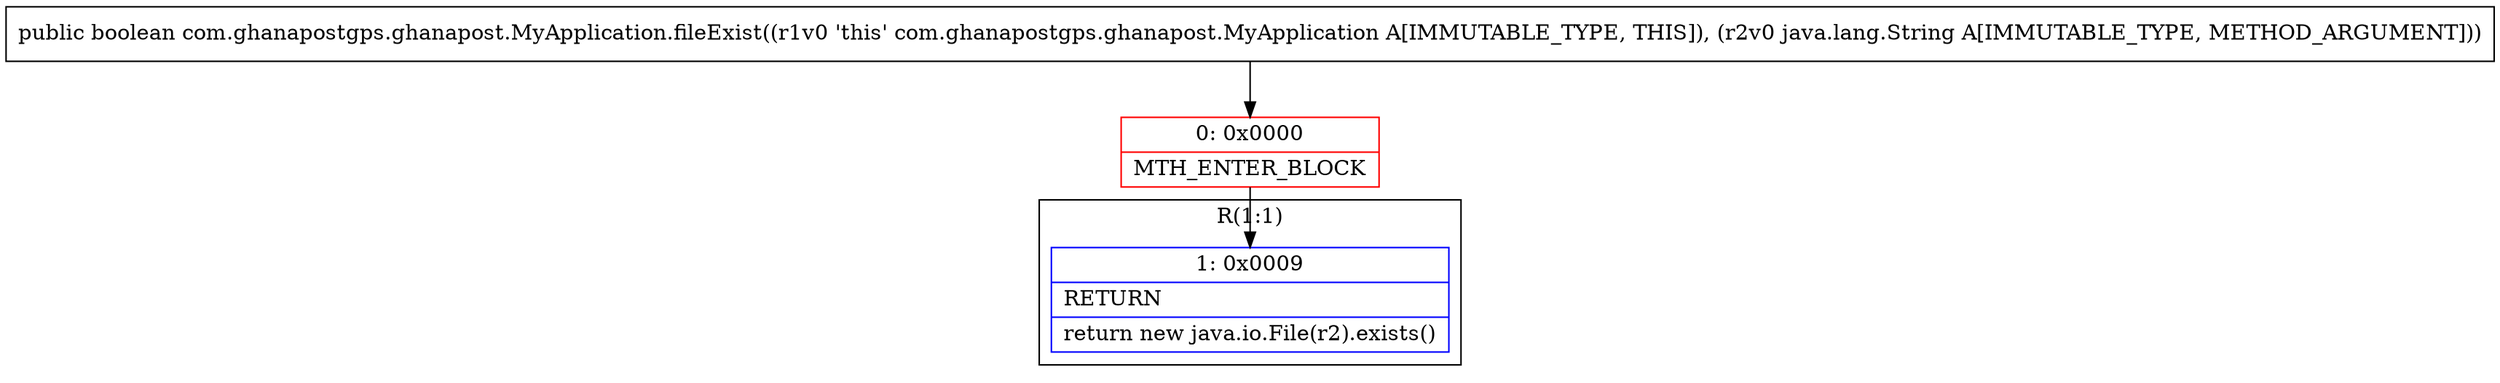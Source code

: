 digraph "CFG forcom.ghanapostgps.ghanapost.MyApplication.fileExist(Ljava\/lang\/String;)Z" {
subgraph cluster_Region_1104219708 {
label = "R(1:1)";
node [shape=record,color=blue];
Node_1 [shape=record,label="{1\:\ 0x0009|RETURN\l|return new java.io.File(r2).exists()\l}"];
}
Node_0 [shape=record,color=red,label="{0\:\ 0x0000|MTH_ENTER_BLOCK\l}"];
MethodNode[shape=record,label="{public boolean com.ghanapostgps.ghanapost.MyApplication.fileExist((r1v0 'this' com.ghanapostgps.ghanapost.MyApplication A[IMMUTABLE_TYPE, THIS]), (r2v0 java.lang.String A[IMMUTABLE_TYPE, METHOD_ARGUMENT])) }"];
MethodNode -> Node_0;
Node_0 -> Node_1;
}

